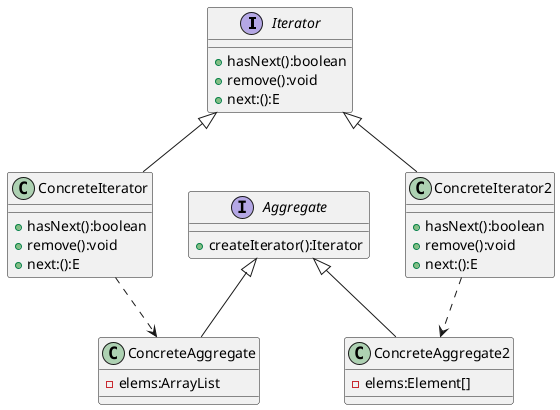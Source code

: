 @startuml
'https://plantuml.com/class-diagram


interface Iterator{
+hasNext():boolean
+remove():void
+next:():E
}

class ConcreteIterator{
+hasNext():boolean
+remove():void
+next:():E
}
class ConcreteIterator2{
+hasNext():boolean
+remove():void
+next:():E
}

Iterator <|-- ConcreteIterator
Iterator <|-- ConcreteIterator2


interface Aggregate {
+createIterator():Iterator
}

class ConcreteAggregate {
-elems:ArrayList
}

class ConcreteAggregate2 {
-elems:Element[]
}

Aggregate <|-- ConcreteAggregate2
Aggregate <|-- ConcreteAggregate

ConcreteIterator ..> ConcreteAggregate
ConcreteIterator2 ..> ConcreteAggregate2
@enduml

Iterator:迭代器接口，java设计者提供 : hasNext(),remove(),next()
ConcreteIterator:具体的迭代器类，管理迭代
Aggregate:统一的聚合接口，内部可以提供一个迭代器，将客户端和具体的聚合[指数据的具体存放数据]解耦
ConcreteAggregate:具体的聚合，持有对象的集合

相当于在对象集合 和 遍历者 中间增加了一个聚合层，聚合层和遍历者之间有依赖关系。
聚合层内部聚合了对象集合。
我们只需要访问到遍历者，就可以访问到聚合层内部的对象集合。